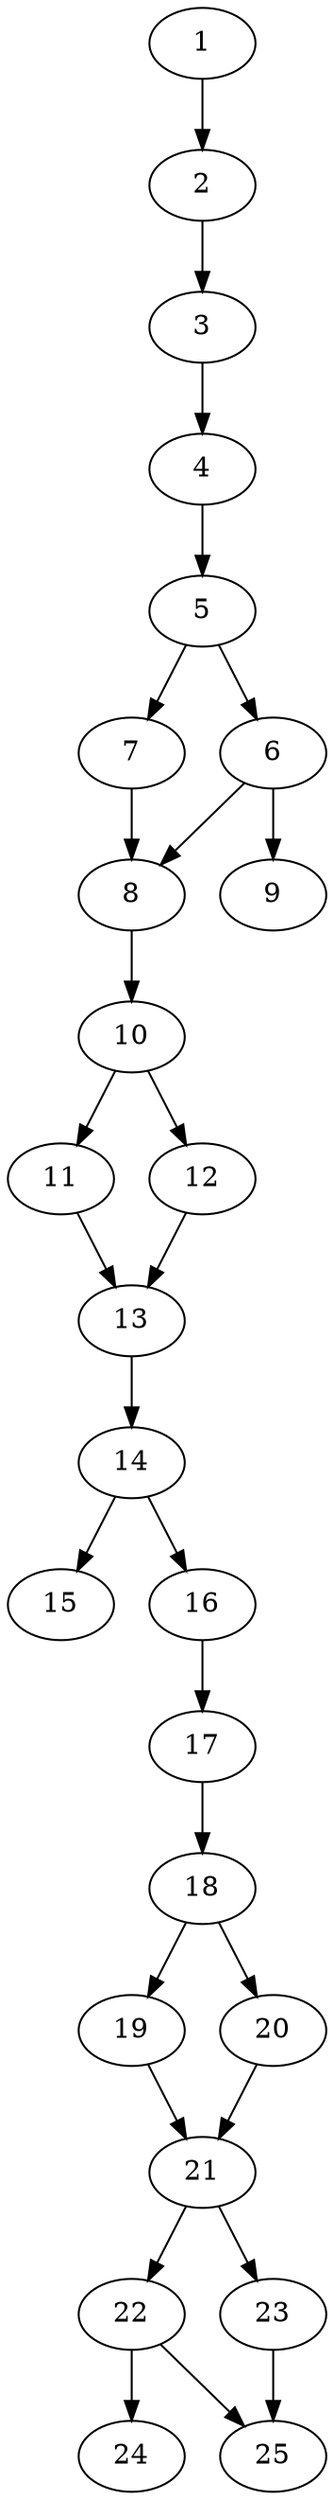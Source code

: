 // DAG automatically generated by daggen at Thu Oct  3 14:00:39 2019
// ./daggen --dot -n 25 --ccr 0.5 --fat 0.3 --regular 0.7 --density 0.9 --mindata 5242880 --maxdata 52428800 
digraph G {
  1 [size="38707200", alpha="0.17", expect_size="19353600"] 
  1 -> 2 [size ="19353600"]
  2 [size="75421696", alpha="0.10", expect_size="37710848"] 
  2 -> 3 [size ="37710848"]
  3 [size="12244992", alpha="0.16", expect_size="6122496"] 
  3 -> 4 [size ="6122496"]
  4 [size="83941376", alpha="0.20", expect_size="41970688"] 
  4 -> 5 [size ="41970688"]
  5 [size="78811136", alpha="0.01", expect_size="39405568"] 
  5 -> 6 [size ="39405568"]
  5 -> 7 [size ="39405568"]
  6 [size="84035584", alpha="0.03", expect_size="42017792"] 
  6 -> 8 [size ="42017792"]
  6 -> 9 [size ="42017792"]
  7 [size="43819008", alpha="0.07", expect_size="21909504"] 
  7 -> 8 [size ="21909504"]
  8 [size="14065664", alpha="0.08", expect_size="7032832"] 
  8 -> 10 [size ="7032832"]
  9 [size="95346688", alpha="0.10", expect_size="47673344"] 
  10 [size="57098240", alpha="0.00", expect_size="28549120"] 
  10 -> 11 [size ="28549120"]
  10 -> 12 [size ="28549120"]
  11 [size="38959104", alpha="0.03", expect_size="19479552"] 
  11 -> 13 [size ="19479552"]
  12 [size="26402816", alpha="0.09", expect_size="13201408"] 
  12 -> 13 [size ="13201408"]
  13 [size="72884224", alpha="0.11", expect_size="36442112"] 
  13 -> 14 [size ="36442112"]
  14 [size="55244800", alpha="0.20", expect_size="27622400"] 
  14 -> 15 [size ="27622400"]
  14 -> 16 [size ="27622400"]
  15 [size="53450752", alpha="0.14", expect_size="26725376"] 
  16 [size="56891392", alpha="0.16", expect_size="28445696"] 
  16 -> 17 [size ="28445696"]
  17 [size="69857280", alpha="0.16", expect_size="34928640"] 
  17 -> 18 [size ="34928640"]
  18 [size="104691712", alpha="0.19", expect_size="52345856"] 
  18 -> 19 [size ="52345856"]
  18 -> 20 [size ="52345856"]
  19 [size="48386048", alpha="0.05", expect_size="24193024"] 
  19 -> 21 [size ="24193024"]
  20 [size="94128128", alpha="0.13", expect_size="47064064"] 
  20 -> 21 [size ="47064064"]
  21 [size="95338496", alpha="0.06", expect_size="47669248"] 
  21 -> 22 [size ="47669248"]
  21 -> 23 [size ="47669248"]
  22 [size="14143488", alpha="0.14", expect_size="7071744"] 
  22 -> 24 [size ="7071744"]
  22 -> 25 [size ="7071744"]
  23 [size="57214976", alpha="0.01", expect_size="28607488"] 
  23 -> 25 [size ="28607488"]
  24 [size="12541952", alpha="0.05", expect_size="6270976"] 
  25 [size="11921408", alpha="0.02", expect_size="5960704"] 
}
